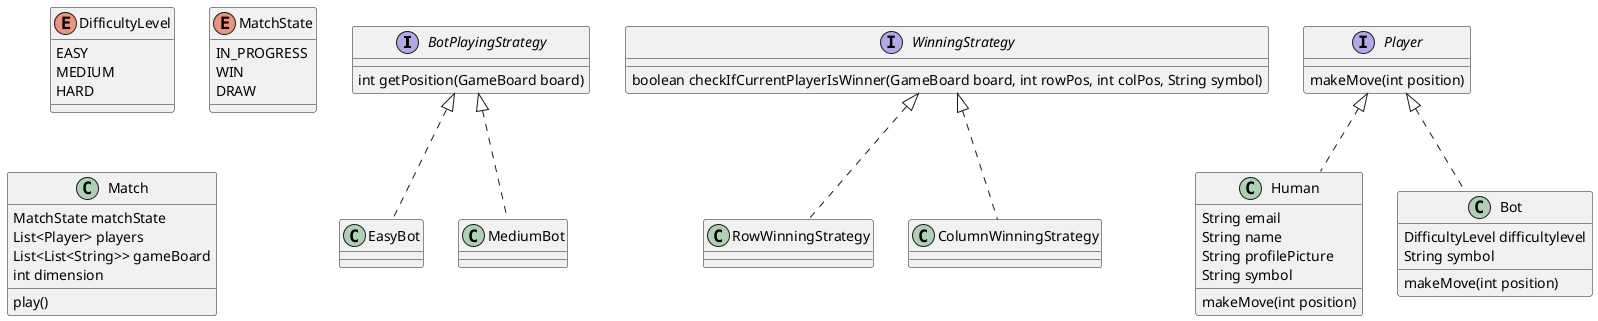 @startuml
'https://plantuml.com/class-diagram


interface BotPlayingStrategy{
    int getPosition(GameBoard board)
}

class EasyBot implements BotPlayingStrategy{
}

class MediumBot implements BotPlayingStrategy{
}

interface WinningStrategy{
  boolean checkIfCurrentPlayerIsWinner(GameBoard board, int rowPos, int colPos, String symbol)
}

class RowWinningStrategy implements WinningStrategy{}

class ColumnWinningStrategy implements WinningStrategy{}

interface Player{
    makeMove(int position)
}

class Human implements Player{
    String email
    String name
    String profilePicture
    String symbol
    makeMove(int position)
}

enum DifficultyLevel{
EASY
MEDIUM
HARD
}

enum MatchState{
    IN_PROGRESS
    WIN
    DRAW
}

class Bot implements Player{
    DifficultyLevel difficultylevel
    String symbol
    makeMove(int position)
}

class Match{
    MatchState matchState
    List<Player> players
    List<List<String>> gameBoard
    int dimension

    play()
}


@enduml